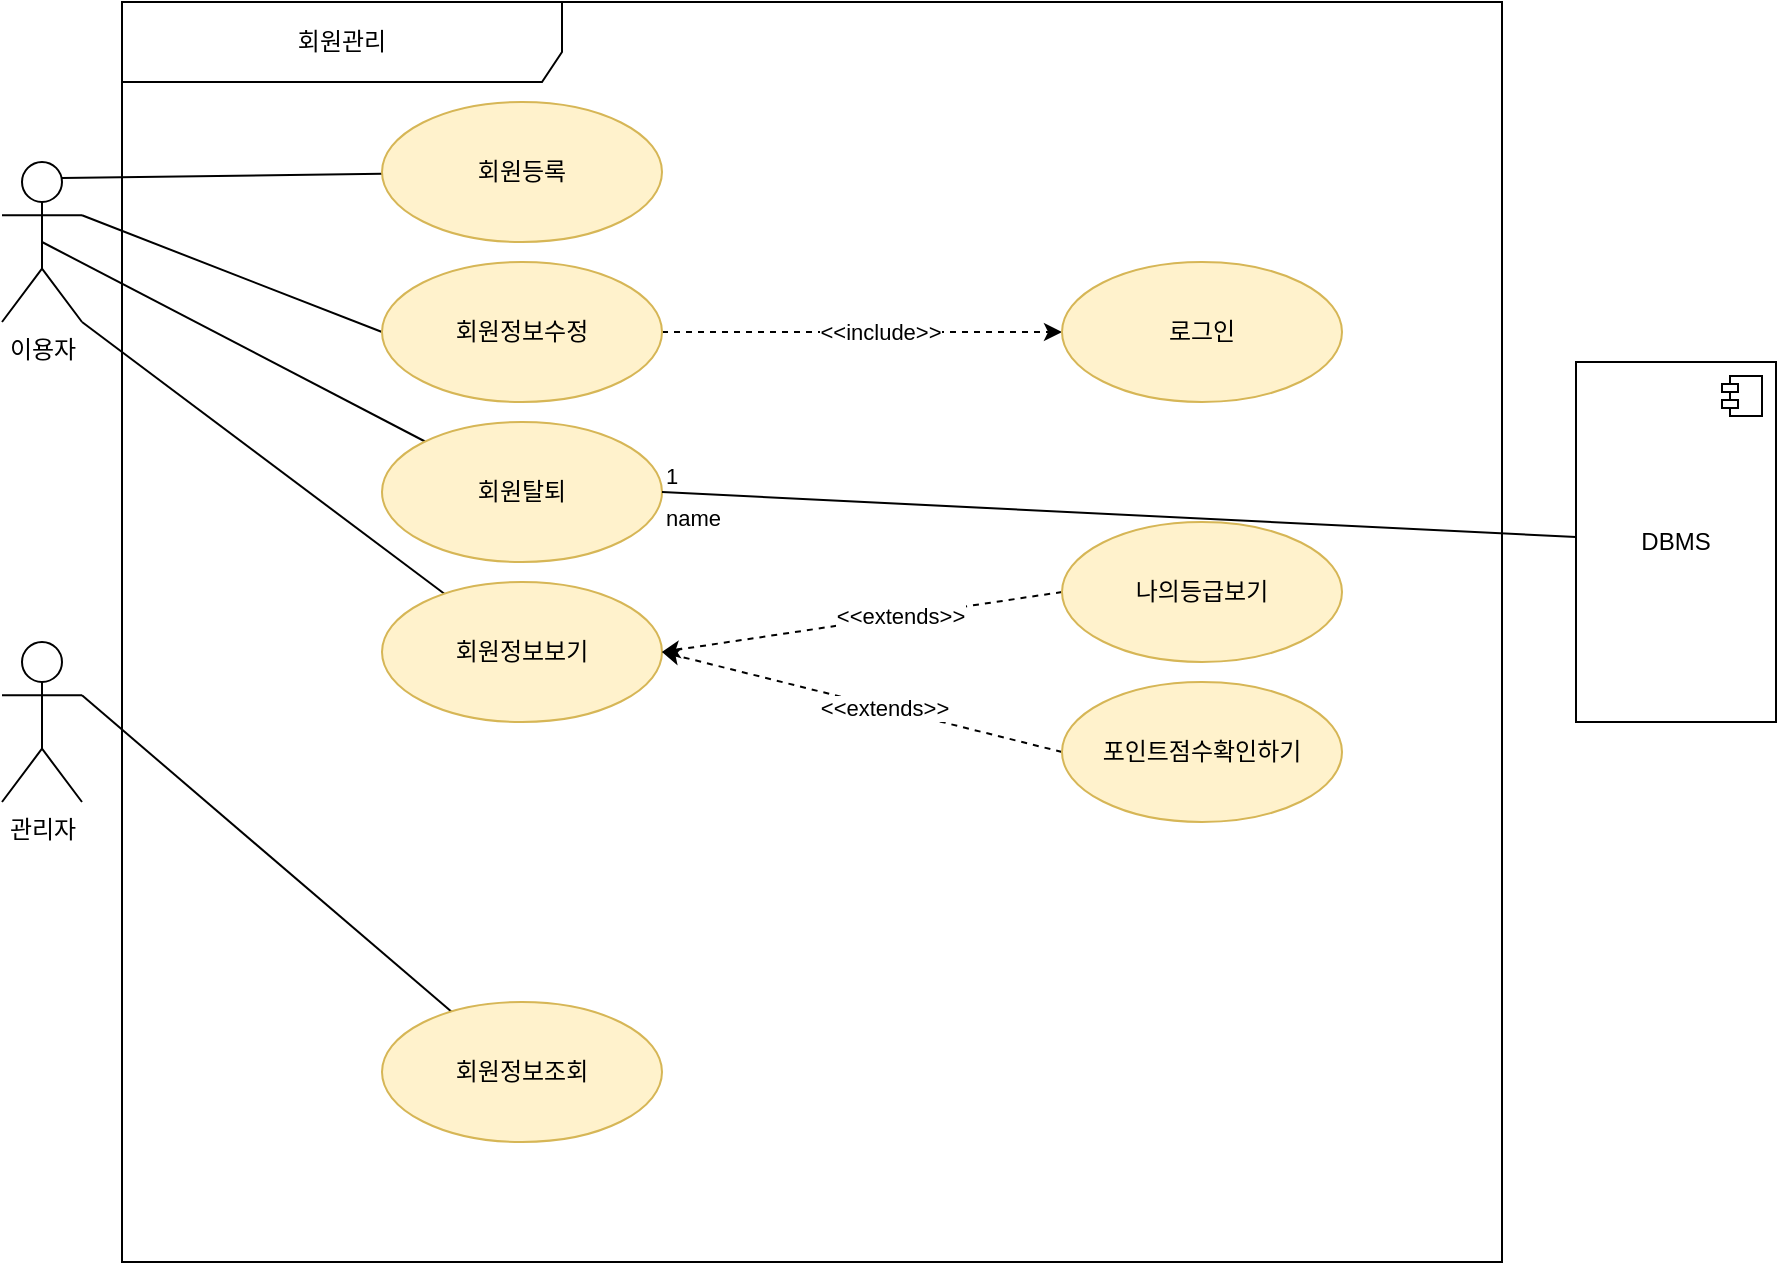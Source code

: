 <mxfile version="21.3.4" type="github">
  <diagram name="페이지-1" id="PQJVYO83aRbSZr_arh7O">
    <mxGraphModel dx="1050" dy="581" grid="1" gridSize="10" guides="1" tooltips="1" connect="1" arrows="1" fold="1" page="1" pageScale="1" pageWidth="827" pageHeight="1169" math="0" shadow="0">
      <root>
        <mxCell id="0" />
        <mxCell id="1" parent="0" />
        <mxCell id="fwr-p7-KlYJy_eXXNo2Y-11" style="rounded=0;orthogonalLoop=1;jettySize=auto;html=1;exitX=1;exitY=0.333;exitDx=0;exitDy=0;exitPerimeter=0;entryX=0;entryY=0.5;entryDx=0;entryDy=0;endArrow=none;endFill=0;" parent="1" source="fwr-p7-KlYJy_eXXNo2Y-1" target="fwr-p7-KlYJy_eXXNo2Y-7" edge="1">
          <mxGeometry relative="1" as="geometry" />
        </mxCell>
        <mxCell id="fwr-p7-KlYJy_eXXNo2Y-16" style="rounded=0;orthogonalLoop=1;jettySize=auto;html=1;exitX=1;exitY=1;exitDx=0;exitDy=0;exitPerimeter=0;endArrow=none;endFill=0;" parent="1" source="fwr-p7-KlYJy_eXXNo2Y-1" target="fwr-p7-KlYJy_eXXNo2Y-9" edge="1">
          <mxGeometry relative="1" as="geometry" />
        </mxCell>
        <mxCell id="fwr-p7-KlYJy_eXXNo2Y-17" style="rounded=0;orthogonalLoop=1;jettySize=auto;html=1;exitX=0.5;exitY=0.5;exitDx=0;exitDy=0;exitPerimeter=0;endArrow=none;endFill=0;" parent="1" source="fwr-p7-KlYJy_eXXNo2Y-1" target="fwr-p7-KlYJy_eXXNo2Y-8" edge="1">
          <mxGeometry relative="1" as="geometry" />
        </mxCell>
        <mxCell id="fwr-p7-KlYJy_eXXNo2Y-18" style="rounded=0;orthogonalLoop=1;jettySize=auto;html=1;exitX=0.75;exitY=0.1;exitDx=0;exitDy=0;exitPerimeter=0;endArrow=none;endFill=0;" parent="1" source="fwr-p7-KlYJy_eXXNo2Y-1" target="fwr-p7-KlYJy_eXXNo2Y-6" edge="1">
          <mxGeometry relative="1" as="geometry" />
        </mxCell>
        <mxCell id="fwr-p7-KlYJy_eXXNo2Y-1" value="이용자&lt;br&gt;" style="shape=umlActor;verticalLabelPosition=bottom;verticalAlign=top;html=1;outlineConnect=0;" parent="1" vertex="1">
          <mxGeometry x="40" y="120" width="40" height="80" as="geometry" />
        </mxCell>
        <mxCell id="fwr-p7-KlYJy_eXXNo2Y-3" value="회원관리" style="shape=umlFrame;whiteSpace=wrap;html=1;pointerEvents=0;width=220;height=40;" parent="1" vertex="1">
          <mxGeometry x="100" y="40" width="690" height="630" as="geometry" />
        </mxCell>
        <mxCell id="fwr-p7-KlYJy_eXXNo2Y-15" style="rounded=0;orthogonalLoop=1;jettySize=auto;html=1;exitX=1;exitY=0.333;exitDx=0;exitDy=0;exitPerimeter=0;endArrow=none;endFill=0;" parent="1" source="fwr-p7-KlYJy_eXXNo2Y-5" target="fwr-p7-KlYJy_eXXNo2Y-10" edge="1">
          <mxGeometry relative="1" as="geometry" />
        </mxCell>
        <mxCell id="fwr-p7-KlYJy_eXXNo2Y-5" value="관리자&lt;br&gt;" style="shape=umlActor;verticalLabelPosition=bottom;verticalAlign=top;html=1;outlineConnect=0;" parent="1" vertex="1">
          <mxGeometry x="40" y="360" width="40" height="80" as="geometry" />
        </mxCell>
        <mxCell id="fwr-p7-KlYJy_eXXNo2Y-6" value="회원등록" style="ellipse;whiteSpace=wrap;html=1;fillColor=#fff2cc;strokeColor=#d6b656;" parent="1" vertex="1">
          <mxGeometry x="230" y="90" width="140" height="70" as="geometry" />
        </mxCell>
        <mxCell id="fwr-p7-KlYJy_eXXNo2Y-20" value="" style="edgeStyle=orthogonalEdgeStyle;rounded=0;orthogonalLoop=1;jettySize=auto;html=1;dashed=1;" parent="1" source="fwr-p7-KlYJy_eXXNo2Y-7" target="fwr-p7-KlYJy_eXXNo2Y-19" edge="1">
          <mxGeometry relative="1" as="geometry" />
        </mxCell>
        <mxCell id="fwr-p7-KlYJy_eXXNo2Y-21" value="&amp;lt;&amp;lt;include&amp;gt;&amp;gt;" style="edgeLabel;html=1;align=center;verticalAlign=middle;resizable=0;points=[];" parent="fwr-p7-KlYJy_eXXNo2Y-20" vertex="1" connectable="0">
          <mxGeometry x="0.312" y="3" relative="1" as="geometry">
            <mxPoint x="-22" y="3" as="offset" />
          </mxGeometry>
        </mxCell>
        <mxCell id="fwr-p7-KlYJy_eXXNo2Y-7" value="회원정보수정" style="ellipse;whiteSpace=wrap;html=1;fillColor=#fff2cc;strokeColor=#d6b656;" parent="1" vertex="1">
          <mxGeometry x="230" y="170" width="140" height="70" as="geometry" />
        </mxCell>
        <mxCell id="fwr-p7-KlYJy_eXXNo2Y-8" value="회원탈퇴" style="ellipse;whiteSpace=wrap;html=1;fillColor=#fff2cc;strokeColor=#d6b656;" parent="1" vertex="1">
          <mxGeometry x="230" y="250" width="140" height="70" as="geometry" />
        </mxCell>
        <mxCell id="fwr-p7-KlYJy_eXXNo2Y-9" value="회원정보보기" style="ellipse;whiteSpace=wrap;html=1;fillColor=#fff2cc;strokeColor=#d6b656;" parent="1" vertex="1">
          <mxGeometry x="230" y="330" width="140" height="70" as="geometry" />
        </mxCell>
        <mxCell id="fwr-p7-KlYJy_eXXNo2Y-10" value="회원정보조회" style="ellipse;whiteSpace=wrap;html=1;fillColor=#fff2cc;strokeColor=#d6b656;" parent="1" vertex="1">
          <mxGeometry x="230" y="540" width="140" height="70" as="geometry" />
        </mxCell>
        <mxCell id="fwr-p7-KlYJy_eXXNo2Y-19" value="로그인" style="ellipse;whiteSpace=wrap;html=1;fillColor=#fff2cc;strokeColor=#d6b656;" parent="1" vertex="1">
          <mxGeometry x="570" y="170" width="140" height="70" as="geometry" />
        </mxCell>
        <mxCell id="fwr-p7-KlYJy_eXXNo2Y-25" style="rounded=0;orthogonalLoop=1;jettySize=auto;html=1;exitX=0;exitY=0.5;exitDx=0;exitDy=0;dashed=1;" parent="1" source="fwr-p7-KlYJy_eXXNo2Y-22" edge="1">
          <mxGeometry relative="1" as="geometry">
            <mxPoint x="370" y="365" as="targetPoint" />
          </mxGeometry>
        </mxCell>
        <mxCell id="fwr-p7-KlYJy_eXXNo2Y-27" value="&amp;lt;&amp;lt;extends&amp;gt;&amp;gt;" style="edgeLabel;html=1;align=center;verticalAlign=middle;resizable=0;points=[];" parent="fwr-p7-KlYJy_eXXNo2Y-25" vertex="1" connectable="0">
          <mxGeometry x="-0.236" y="-4" relative="1" as="geometry">
            <mxPoint x="-4" y="4" as="offset" />
          </mxGeometry>
        </mxCell>
        <mxCell id="fwr-p7-KlYJy_eXXNo2Y-22" value="나의등급보기" style="ellipse;whiteSpace=wrap;html=1;fillColor=#fff2cc;strokeColor=#d6b656;" parent="1" vertex="1">
          <mxGeometry x="570" y="300" width="140" height="70" as="geometry" />
        </mxCell>
        <mxCell id="fwr-p7-KlYJy_eXXNo2Y-26" style="rounded=0;orthogonalLoop=1;jettySize=auto;html=1;exitX=0;exitY=0.5;exitDx=0;exitDy=0;entryX=1;entryY=0.5;entryDx=0;entryDy=0;dashed=1;" parent="1" source="fwr-p7-KlYJy_eXXNo2Y-23" target="fwr-p7-KlYJy_eXXNo2Y-9" edge="1">
          <mxGeometry relative="1" as="geometry" />
        </mxCell>
        <mxCell id="fwr-p7-KlYJy_eXXNo2Y-28" value="&amp;lt;&amp;lt;extends&amp;gt;&amp;gt;" style="edgeLabel;html=1;align=center;verticalAlign=middle;resizable=0;points=[];" parent="fwr-p7-KlYJy_eXXNo2Y-26" vertex="1" connectable="0">
          <mxGeometry x="-0.132" y="4" relative="1" as="geometry">
            <mxPoint x="-1" y="-4" as="offset" />
          </mxGeometry>
        </mxCell>
        <mxCell id="fwr-p7-KlYJy_eXXNo2Y-23" value="포인트점수확인하기" style="ellipse;whiteSpace=wrap;html=1;fillColor=#fff2cc;strokeColor=#d6b656;" parent="1" vertex="1">
          <mxGeometry x="570" y="380" width="140" height="70" as="geometry" />
        </mxCell>
        <mxCell id="fwr-p7-KlYJy_eXXNo2Y-29" value="DBMS" style="html=1;dropTarget=0;whiteSpace=wrap;" parent="1" vertex="1">
          <mxGeometry x="827" y="220" width="100" height="180" as="geometry" />
        </mxCell>
        <mxCell id="fwr-p7-KlYJy_eXXNo2Y-30" value="" style="shape=module;jettyWidth=8;jettyHeight=4;" parent="fwr-p7-KlYJy_eXXNo2Y-29" vertex="1">
          <mxGeometry x="1" width="20" height="20" relative="1" as="geometry">
            <mxPoint x="-27" y="7" as="offset" />
          </mxGeometry>
        </mxCell>
        <mxCell id="fwr-p7-KlYJy_eXXNo2Y-31" value="name" style="endArrow=none;endFill=0;html=1;align=left;verticalAlign=top;rounded=0;exitX=1;exitY=0.5;exitDx=0;exitDy=0;" parent="1" source="fwr-p7-KlYJy_eXXNo2Y-8" target="fwr-p7-KlYJy_eXXNo2Y-29" edge="1">
          <mxGeometry x="-1" relative="1" as="geometry">
            <mxPoint x="380" y="285" as="sourcePoint" />
            <mxPoint x="525" y="284.5" as="targetPoint" />
          </mxGeometry>
        </mxCell>
        <mxCell id="fwr-p7-KlYJy_eXXNo2Y-32" value="1" style="edgeLabel;resizable=0;html=1;align=left;verticalAlign=bottom;" parent="fwr-p7-KlYJy_eXXNo2Y-31" connectable="0" vertex="1">
          <mxGeometry x="-1" relative="1" as="geometry" />
        </mxCell>
      </root>
    </mxGraphModel>
  </diagram>
</mxfile>
